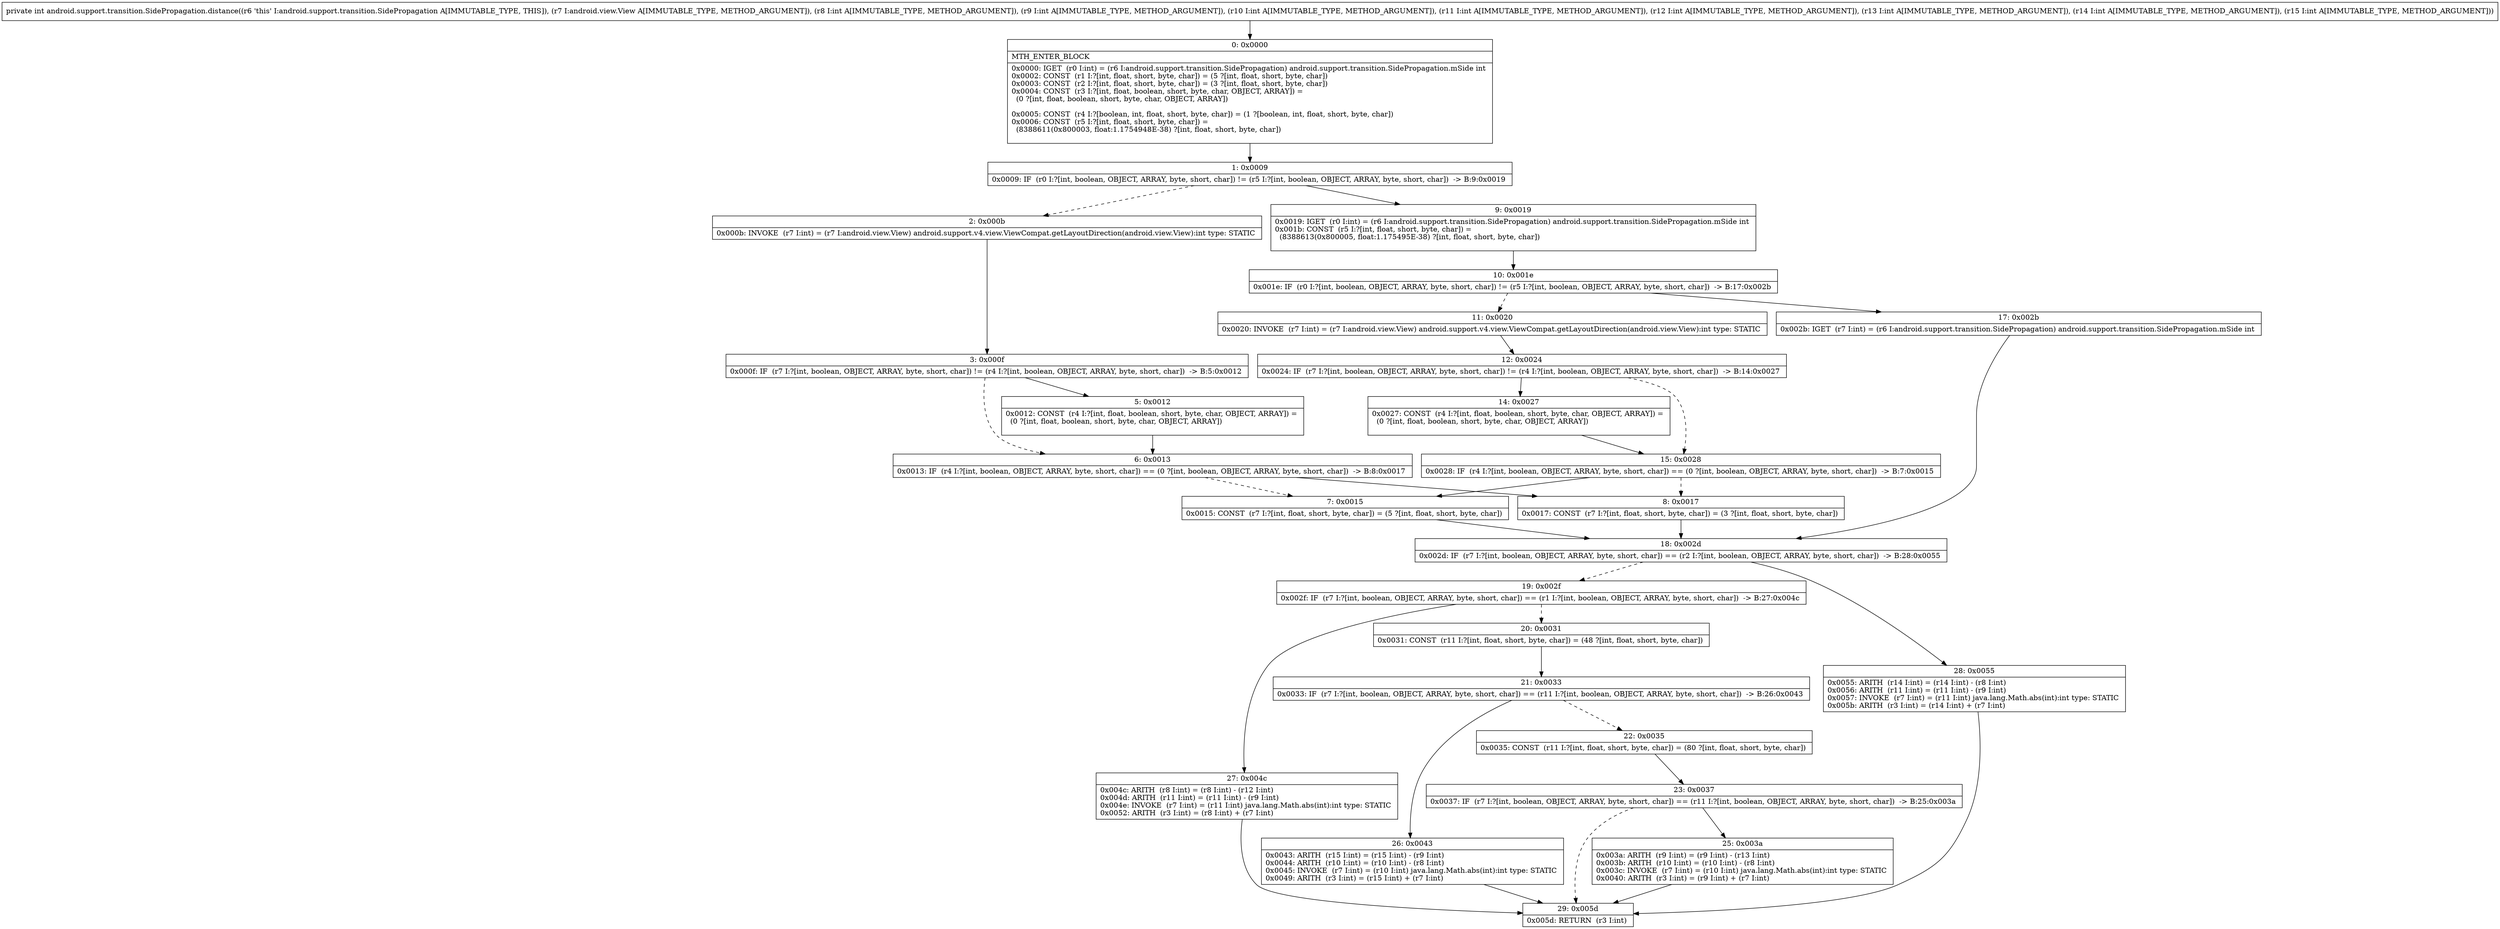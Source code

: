 digraph "CFG forandroid.support.transition.SidePropagation.distance(Landroid\/view\/View;IIIIIIII)I" {
Node_0 [shape=record,label="{0\:\ 0x0000|MTH_ENTER_BLOCK\l|0x0000: IGET  (r0 I:int) = (r6 I:android.support.transition.SidePropagation) android.support.transition.SidePropagation.mSide int \l0x0002: CONST  (r1 I:?[int, float, short, byte, char]) = (5 ?[int, float, short, byte, char]) \l0x0003: CONST  (r2 I:?[int, float, short, byte, char]) = (3 ?[int, float, short, byte, char]) \l0x0004: CONST  (r3 I:?[int, float, boolean, short, byte, char, OBJECT, ARRAY]) = \l  (0 ?[int, float, boolean, short, byte, char, OBJECT, ARRAY])\l \l0x0005: CONST  (r4 I:?[boolean, int, float, short, byte, char]) = (1 ?[boolean, int, float, short, byte, char]) \l0x0006: CONST  (r5 I:?[int, float, short, byte, char]) = \l  (8388611(0x800003, float:1.1754948E\-38) ?[int, float, short, byte, char])\l \l}"];
Node_1 [shape=record,label="{1\:\ 0x0009|0x0009: IF  (r0 I:?[int, boolean, OBJECT, ARRAY, byte, short, char]) != (r5 I:?[int, boolean, OBJECT, ARRAY, byte, short, char])  \-\> B:9:0x0019 \l}"];
Node_2 [shape=record,label="{2\:\ 0x000b|0x000b: INVOKE  (r7 I:int) = (r7 I:android.view.View) android.support.v4.view.ViewCompat.getLayoutDirection(android.view.View):int type: STATIC \l}"];
Node_3 [shape=record,label="{3\:\ 0x000f|0x000f: IF  (r7 I:?[int, boolean, OBJECT, ARRAY, byte, short, char]) != (r4 I:?[int, boolean, OBJECT, ARRAY, byte, short, char])  \-\> B:5:0x0012 \l}"];
Node_5 [shape=record,label="{5\:\ 0x0012|0x0012: CONST  (r4 I:?[int, float, boolean, short, byte, char, OBJECT, ARRAY]) = \l  (0 ?[int, float, boolean, short, byte, char, OBJECT, ARRAY])\l \l}"];
Node_6 [shape=record,label="{6\:\ 0x0013|0x0013: IF  (r4 I:?[int, boolean, OBJECT, ARRAY, byte, short, char]) == (0 ?[int, boolean, OBJECT, ARRAY, byte, short, char])  \-\> B:8:0x0017 \l}"];
Node_7 [shape=record,label="{7\:\ 0x0015|0x0015: CONST  (r7 I:?[int, float, short, byte, char]) = (5 ?[int, float, short, byte, char]) \l}"];
Node_8 [shape=record,label="{8\:\ 0x0017|0x0017: CONST  (r7 I:?[int, float, short, byte, char]) = (3 ?[int, float, short, byte, char]) \l}"];
Node_9 [shape=record,label="{9\:\ 0x0019|0x0019: IGET  (r0 I:int) = (r6 I:android.support.transition.SidePropagation) android.support.transition.SidePropagation.mSide int \l0x001b: CONST  (r5 I:?[int, float, short, byte, char]) = \l  (8388613(0x800005, float:1.175495E\-38) ?[int, float, short, byte, char])\l \l}"];
Node_10 [shape=record,label="{10\:\ 0x001e|0x001e: IF  (r0 I:?[int, boolean, OBJECT, ARRAY, byte, short, char]) != (r5 I:?[int, boolean, OBJECT, ARRAY, byte, short, char])  \-\> B:17:0x002b \l}"];
Node_11 [shape=record,label="{11\:\ 0x0020|0x0020: INVOKE  (r7 I:int) = (r7 I:android.view.View) android.support.v4.view.ViewCompat.getLayoutDirection(android.view.View):int type: STATIC \l}"];
Node_12 [shape=record,label="{12\:\ 0x0024|0x0024: IF  (r7 I:?[int, boolean, OBJECT, ARRAY, byte, short, char]) != (r4 I:?[int, boolean, OBJECT, ARRAY, byte, short, char])  \-\> B:14:0x0027 \l}"];
Node_14 [shape=record,label="{14\:\ 0x0027|0x0027: CONST  (r4 I:?[int, float, boolean, short, byte, char, OBJECT, ARRAY]) = \l  (0 ?[int, float, boolean, short, byte, char, OBJECT, ARRAY])\l \l}"];
Node_15 [shape=record,label="{15\:\ 0x0028|0x0028: IF  (r4 I:?[int, boolean, OBJECT, ARRAY, byte, short, char]) == (0 ?[int, boolean, OBJECT, ARRAY, byte, short, char])  \-\> B:7:0x0015 \l}"];
Node_17 [shape=record,label="{17\:\ 0x002b|0x002b: IGET  (r7 I:int) = (r6 I:android.support.transition.SidePropagation) android.support.transition.SidePropagation.mSide int \l}"];
Node_18 [shape=record,label="{18\:\ 0x002d|0x002d: IF  (r7 I:?[int, boolean, OBJECT, ARRAY, byte, short, char]) == (r2 I:?[int, boolean, OBJECT, ARRAY, byte, short, char])  \-\> B:28:0x0055 \l}"];
Node_19 [shape=record,label="{19\:\ 0x002f|0x002f: IF  (r7 I:?[int, boolean, OBJECT, ARRAY, byte, short, char]) == (r1 I:?[int, boolean, OBJECT, ARRAY, byte, short, char])  \-\> B:27:0x004c \l}"];
Node_20 [shape=record,label="{20\:\ 0x0031|0x0031: CONST  (r11 I:?[int, float, short, byte, char]) = (48 ?[int, float, short, byte, char]) \l}"];
Node_21 [shape=record,label="{21\:\ 0x0033|0x0033: IF  (r7 I:?[int, boolean, OBJECT, ARRAY, byte, short, char]) == (r11 I:?[int, boolean, OBJECT, ARRAY, byte, short, char])  \-\> B:26:0x0043 \l}"];
Node_22 [shape=record,label="{22\:\ 0x0035|0x0035: CONST  (r11 I:?[int, float, short, byte, char]) = (80 ?[int, float, short, byte, char]) \l}"];
Node_23 [shape=record,label="{23\:\ 0x0037|0x0037: IF  (r7 I:?[int, boolean, OBJECT, ARRAY, byte, short, char]) == (r11 I:?[int, boolean, OBJECT, ARRAY, byte, short, char])  \-\> B:25:0x003a \l}"];
Node_25 [shape=record,label="{25\:\ 0x003a|0x003a: ARITH  (r9 I:int) = (r9 I:int) \- (r13 I:int) \l0x003b: ARITH  (r10 I:int) = (r10 I:int) \- (r8 I:int) \l0x003c: INVOKE  (r7 I:int) = (r10 I:int) java.lang.Math.abs(int):int type: STATIC \l0x0040: ARITH  (r3 I:int) = (r9 I:int) + (r7 I:int) \l}"];
Node_26 [shape=record,label="{26\:\ 0x0043|0x0043: ARITH  (r15 I:int) = (r15 I:int) \- (r9 I:int) \l0x0044: ARITH  (r10 I:int) = (r10 I:int) \- (r8 I:int) \l0x0045: INVOKE  (r7 I:int) = (r10 I:int) java.lang.Math.abs(int):int type: STATIC \l0x0049: ARITH  (r3 I:int) = (r15 I:int) + (r7 I:int) \l}"];
Node_27 [shape=record,label="{27\:\ 0x004c|0x004c: ARITH  (r8 I:int) = (r8 I:int) \- (r12 I:int) \l0x004d: ARITH  (r11 I:int) = (r11 I:int) \- (r9 I:int) \l0x004e: INVOKE  (r7 I:int) = (r11 I:int) java.lang.Math.abs(int):int type: STATIC \l0x0052: ARITH  (r3 I:int) = (r8 I:int) + (r7 I:int) \l}"];
Node_28 [shape=record,label="{28\:\ 0x0055|0x0055: ARITH  (r14 I:int) = (r14 I:int) \- (r8 I:int) \l0x0056: ARITH  (r11 I:int) = (r11 I:int) \- (r9 I:int) \l0x0057: INVOKE  (r7 I:int) = (r11 I:int) java.lang.Math.abs(int):int type: STATIC \l0x005b: ARITH  (r3 I:int) = (r14 I:int) + (r7 I:int) \l}"];
Node_29 [shape=record,label="{29\:\ 0x005d|0x005d: RETURN  (r3 I:int) \l}"];
MethodNode[shape=record,label="{private int android.support.transition.SidePropagation.distance((r6 'this' I:android.support.transition.SidePropagation A[IMMUTABLE_TYPE, THIS]), (r7 I:android.view.View A[IMMUTABLE_TYPE, METHOD_ARGUMENT]), (r8 I:int A[IMMUTABLE_TYPE, METHOD_ARGUMENT]), (r9 I:int A[IMMUTABLE_TYPE, METHOD_ARGUMENT]), (r10 I:int A[IMMUTABLE_TYPE, METHOD_ARGUMENT]), (r11 I:int A[IMMUTABLE_TYPE, METHOD_ARGUMENT]), (r12 I:int A[IMMUTABLE_TYPE, METHOD_ARGUMENT]), (r13 I:int A[IMMUTABLE_TYPE, METHOD_ARGUMENT]), (r14 I:int A[IMMUTABLE_TYPE, METHOD_ARGUMENT]), (r15 I:int A[IMMUTABLE_TYPE, METHOD_ARGUMENT])) }"];
MethodNode -> Node_0;
Node_0 -> Node_1;
Node_1 -> Node_2[style=dashed];
Node_1 -> Node_9;
Node_2 -> Node_3;
Node_3 -> Node_5;
Node_3 -> Node_6[style=dashed];
Node_5 -> Node_6;
Node_6 -> Node_7[style=dashed];
Node_6 -> Node_8;
Node_7 -> Node_18;
Node_8 -> Node_18;
Node_9 -> Node_10;
Node_10 -> Node_11[style=dashed];
Node_10 -> Node_17;
Node_11 -> Node_12;
Node_12 -> Node_14;
Node_12 -> Node_15[style=dashed];
Node_14 -> Node_15;
Node_15 -> Node_7;
Node_15 -> Node_8[style=dashed];
Node_17 -> Node_18;
Node_18 -> Node_19[style=dashed];
Node_18 -> Node_28;
Node_19 -> Node_20[style=dashed];
Node_19 -> Node_27;
Node_20 -> Node_21;
Node_21 -> Node_22[style=dashed];
Node_21 -> Node_26;
Node_22 -> Node_23;
Node_23 -> Node_25;
Node_23 -> Node_29[style=dashed];
Node_25 -> Node_29;
Node_26 -> Node_29;
Node_27 -> Node_29;
Node_28 -> Node_29;
}

